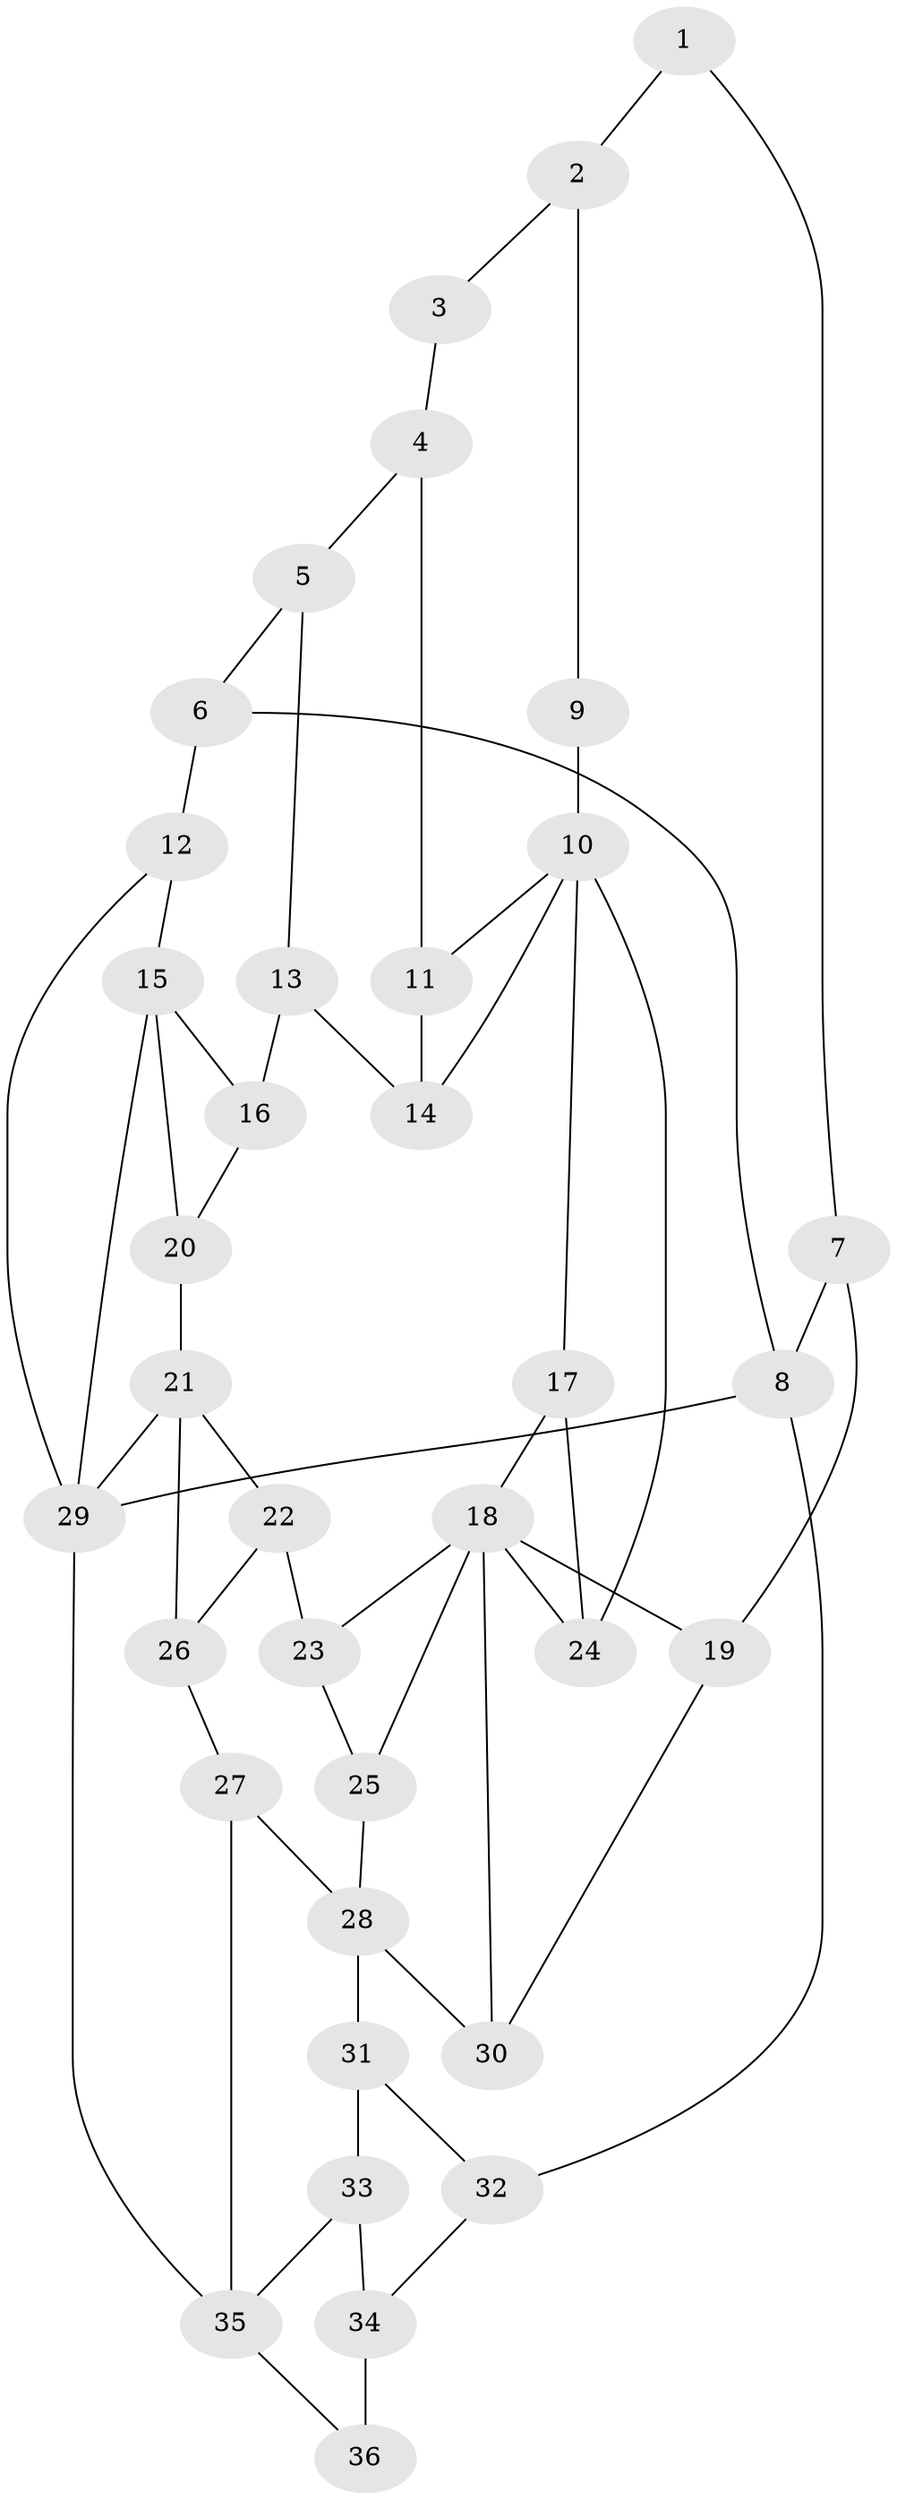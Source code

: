 // original degree distribution, {3: 0.04225352112676056, 5: 0.5492957746478874, 4: 0.2112676056338028, 6: 0.19718309859154928}
// Generated by graph-tools (version 1.1) at 2025/38/03/09/25 02:38:55]
// undirected, 36 vertices, 58 edges
graph export_dot {
graph [start="1"]
  node [color=gray90,style=filled];
  1;
  2;
  3;
  4;
  5;
  6;
  7;
  8;
  9;
  10;
  11;
  12;
  13;
  14;
  15;
  16;
  17;
  18;
  19;
  20;
  21;
  22;
  23;
  24;
  25;
  26;
  27;
  28;
  29;
  30;
  31;
  32;
  33;
  34;
  35;
  36;
  1 -- 2 [weight=1.0];
  1 -- 7 [weight=1.0];
  2 -- 3 [weight=1.0];
  2 -- 9 [weight=1.0];
  3 -- 4 [weight=1.0];
  4 -- 5 [weight=1.0];
  4 -- 11 [weight=1.0];
  5 -- 6 [weight=1.0];
  5 -- 13 [weight=1.0];
  6 -- 8 [weight=2.0];
  6 -- 12 [weight=2.0];
  7 -- 8 [weight=1.0];
  7 -- 19 [weight=1.0];
  8 -- 29 [weight=1.0];
  8 -- 32 [weight=2.0];
  9 -- 10 [weight=2.0];
  10 -- 11 [weight=1.0];
  10 -- 14 [weight=1.0];
  10 -- 17 [weight=1.0];
  10 -- 24 [weight=1.0];
  11 -- 14 [weight=1.0];
  12 -- 15 [weight=1.0];
  12 -- 29 [weight=1.0];
  13 -- 14 [weight=1.0];
  13 -- 16 [weight=1.0];
  15 -- 16 [weight=2.0];
  15 -- 20 [weight=2.0];
  15 -- 29 [weight=1.0];
  16 -- 20 [weight=1.0];
  17 -- 18 [weight=1.0];
  17 -- 24 [weight=1.0];
  18 -- 19 [weight=1.0];
  18 -- 23 [weight=1.0];
  18 -- 24 [weight=1.0];
  18 -- 25 [weight=1.0];
  18 -- 30 [weight=1.0];
  19 -- 30 [weight=1.0];
  20 -- 21 [weight=2.0];
  21 -- 22 [weight=1.0];
  21 -- 26 [weight=1.0];
  21 -- 29 [weight=1.0];
  22 -- 23 [weight=1.0];
  22 -- 26 [weight=1.0];
  23 -- 25 [weight=1.0];
  25 -- 28 [weight=1.0];
  26 -- 27 [weight=1.0];
  27 -- 28 [weight=2.0];
  27 -- 35 [weight=2.0];
  28 -- 30 [weight=1.0];
  28 -- 31 [weight=2.0];
  29 -- 35 [weight=1.0];
  31 -- 32 [weight=1.0];
  31 -- 33 [weight=1.0];
  32 -- 34 [weight=2.0];
  33 -- 34 [weight=2.0];
  33 -- 35 [weight=1.0];
  34 -- 36 [weight=2.0];
  35 -- 36 [weight=1.0];
}
